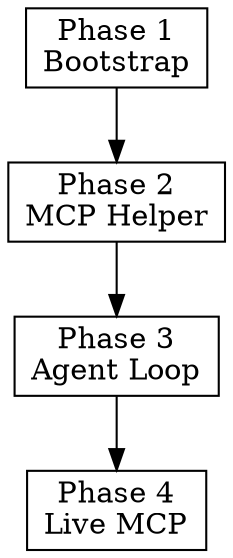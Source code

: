 digraph G {
  rankdir=TB; node[shape=box];
  "Phase 1\nBootstrap" -> "Phase 2\nMCP Helper" -> "Phase 3\nAgent Loop" -> "Phase 4\nLive MCP";
}